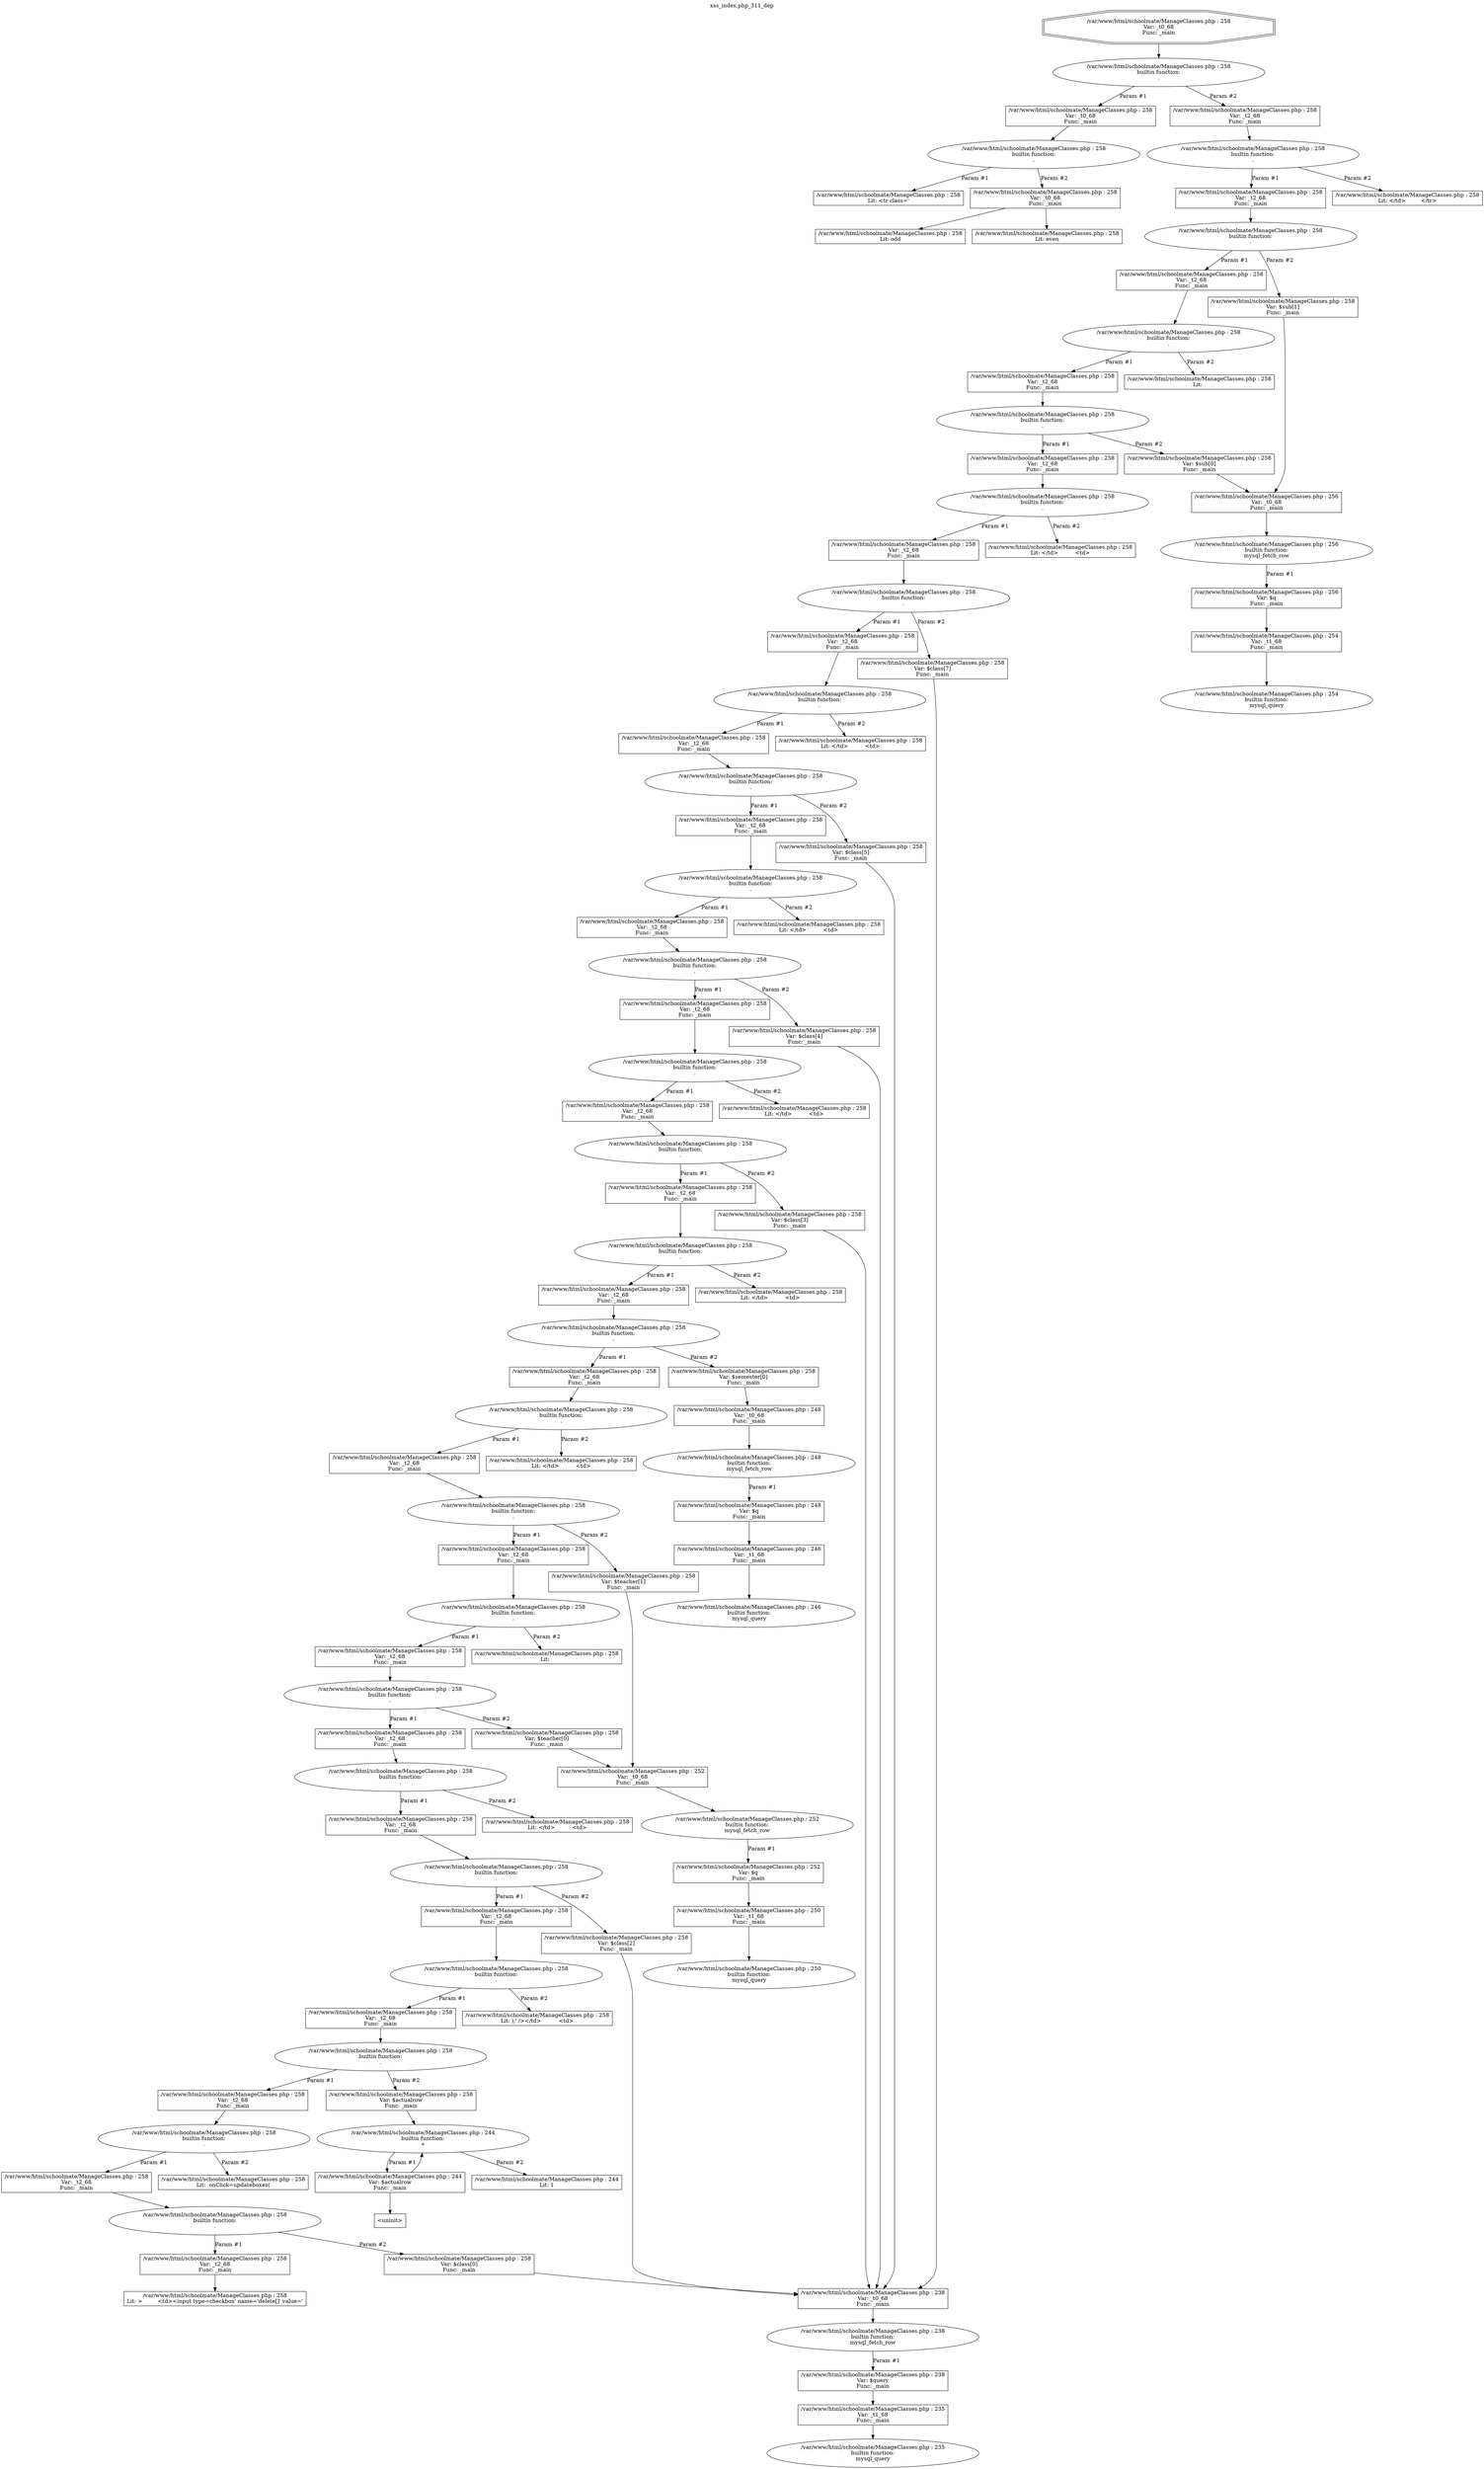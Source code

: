 digraph cfg {
  label="xss_index.php_311_dep";
  labelloc=t;
  n1 [shape=doubleoctagon, label="/var/www/html/schoolmate/ManageClasses.php : 258\nVar: _t0_68\nFunc: _main\n"];
  n2 [shape=ellipse, label="/var/www/html/schoolmate/ManageClasses.php : 258\nbuiltin function:\n.\n"];
  n3 [shape=box, label="/var/www/html/schoolmate/ManageClasses.php : 258\nVar: _t0_68\nFunc: _main\n"];
  n4 [shape=ellipse, label="/var/www/html/schoolmate/ManageClasses.php : 258\nbuiltin function:\n.\n"];
  n5 [shape=box, label="/var/www/html/schoolmate/ManageClasses.php : 258\nLit: <tr class='\n"];
  n6 [shape=box, label="/var/www/html/schoolmate/ManageClasses.php : 258\nVar: _t0_68\nFunc: _main\n"];
  n7 [shape=box, label="/var/www/html/schoolmate/ManageClasses.php : 258\nLit: odd\n"];
  n8 [shape=box, label="/var/www/html/schoolmate/ManageClasses.php : 258\nLit: even\n"];
  n9 [shape=box, label="/var/www/html/schoolmate/ManageClasses.php : 258\nVar: _t2_68\nFunc: _main\n"];
  n10 [shape=ellipse, label="/var/www/html/schoolmate/ManageClasses.php : 258\nbuiltin function:\n.\n"];
  n11 [shape=box, label="/var/www/html/schoolmate/ManageClasses.php : 258\nVar: _t2_68\nFunc: _main\n"];
  n12 [shape=ellipse, label="/var/www/html/schoolmate/ManageClasses.php : 258\nbuiltin function:\n.\n"];
  n13 [shape=box, label="/var/www/html/schoolmate/ManageClasses.php : 258\nVar: _t2_68\nFunc: _main\n"];
  n14 [shape=ellipse, label="/var/www/html/schoolmate/ManageClasses.php : 258\nbuiltin function:\n.\n"];
  n15 [shape=box, label="/var/www/html/schoolmate/ManageClasses.php : 258\nVar: _t2_68\nFunc: _main\n"];
  n16 [shape=ellipse, label="/var/www/html/schoolmate/ManageClasses.php : 258\nbuiltin function:\n.\n"];
  n17 [shape=box, label="/var/www/html/schoolmate/ManageClasses.php : 258\nVar: _t2_68\nFunc: _main\n"];
  n18 [shape=ellipse, label="/var/www/html/schoolmate/ManageClasses.php : 258\nbuiltin function:\n.\n"];
  n19 [shape=box, label="/var/www/html/schoolmate/ManageClasses.php : 258\nVar: _t2_68\nFunc: _main\n"];
  n20 [shape=ellipse, label="/var/www/html/schoolmate/ManageClasses.php : 258\nbuiltin function:\n.\n"];
  n21 [shape=box, label="/var/www/html/schoolmate/ManageClasses.php : 258\nVar: _t2_68\nFunc: _main\n"];
  n22 [shape=ellipse, label="/var/www/html/schoolmate/ManageClasses.php : 258\nbuiltin function:\n.\n"];
  n23 [shape=box, label="/var/www/html/schoolmate/ManageClasses.php : 258\nVar: _t2_68\nFunc: _main\n"];
  n24 [shape=ellipse, label="/var/www/html/schoolmate/ManageClasses.php : 258\nbuiltin function:\n.\n"];
  n25 [shape=box, label="/var/www/html/schoolmate/ManageClasses.php : 258\nVar: _t2_68\nFunc: _main\n"];
  n26 [shape=ellipse, label="/var/www/html/schoolmate/ManageClasses.php : 258\nbuiltin function:\n.\n"];
  n27 [shape=box, label="/var/www/html/schoolmate/ManageClasses.php : 258\nVar: _t2_68\nFunc: _main\n"];
  n28 [shape=ellipse, label="/var/www/html/schoolmate/ManageClasses.php : 258\nbuiltin function:\n.\n"];
  n29 [shape=box, label="/var/www/html/schoolmate/ManageClasses.php : 258\nVar: _t2_68\nFunc: _main\n"];
  n30 [shape=ellipse, label="/var/www/html/schoolmate/ManageClasses.php : 258\nbuiltin function:\n.\n"];
  n31 [shape=box, label="/var/www/html/schoolmate/ManageClasses.php : 258\nVar: _t2_68\nFunc: _main\n"];
  n32 [shape=ellipse, label="/var/www/html/schoolmate/ManageClasses.php : 258\nbuiltin function:\n.\n"];
  n33 [shape=box, label="/var/www/html/schoolmate/ManageClasses.php : 258\nVar: _t2_68\nFunc: _main\n"];
  n34 [shape=ellipse, label="/var/www/html/schoolmate/ManageClasses.php : 258\nbuiltin function:\n.\n"];
  n35 [shape=box, label="/var/www/html/schoolmate/ManageClasses.php : 258\nVar: _t2_68\nFunc: _main\n"];
  n36 [shape=ellipse, label="/var/www/html/schoolmate/ManageClasses.php : 258\nbuiltin function:\n.\n"];
  n37 [shape=box, label="/var/www/html/schoolmate/ManageClasses.php : 258\nVar: _t2_68\nFunc: _main\n"];
  n38 [shape=ellipse, label="/var/www/html/schoolmate/ManageClasses.php : 258\nbuiltin function:\n.\n"];
  n39 [shape=box, label="/var/www/html/schoolmate/ManageClasses.php : 258\nVar: _t2_68\nFunc: _main\n"];
  n40 [shape=ellipse, label="/var/www/html/schoolmate/ManageClasses.php : 258\nbuiltin function:\n.\n"];
  n41 [shape=box, label="/var/www/html/schoolmate/ManageClasses.php : 258\nVar: _t2_68\nFunc: _main\n"];
  n42 [shape=ellipse, label="/var/www/html/schoolmate/ManageClasses.php : 258\nbuiltin function:\n.\n"];
  n43 [shape=box, label="/var/www/html/schoolmate/ManageClasses.php : 258\nVar: _t2_68\nFunc: _main\n"];
  n44 [shape=ellipse, label="/var/www/html/schoolmate/ManageClasses.php : 258\nbuiltin function:\n.\n"];
  n45 [shape=box, label="/var/www/html/schoolmate/ManageClasses.php : 258\nVar: _t2_68\nFunc: _main\n"];
  n46 [shape=ellipse, label="/var/www/html/schoolmate/ManageClasses.php : 258\nbuiltin function:\n.\n"];
  n47 [shape=box, label="/var/www/html/schoolmate/ManageClasses.php : 258\nVar: _t2_68\nFunc: _main\n"];
  n48 [shape=ellipse, label="/var/www/html/schoolmate/ManageClasses.php : 258\nbuiltin function:\n.\n"];
  n49 [shape=box, label="/var/www/html/schoolmate/ManageClasses.php : 258\nVar: _t2_68\nFunc: _main\n"];
  n50 [shape=ellipse, label="/var/www/html/schoolmate/ManageClasses.php : 258\nbuiltin function:\n.\n"];
  n51 [shape=box, label="/var/www/html/schoolmate/ManageClasses.php : 258\nVar: _t2_68\nFunc: _main\n"];
  n52 [shape=ellipse, label="/var/www/html/schoolmate/ManageClasses.php : 258\nbuiltin function:\n.\n"];
  n53 [shape=box, label="/var/www/html/schoolmate/ManageClasses.php : 258\nVar: _t2_68\nFunc: _main\n"];
  n54 [shape=ellipse, label="/var/www/html/schoolmate/ManageClasses.php : 258\nbuiltin function:\n.\n"];
  n55 [shape=box, label="/var/www/html/schoolmate/ManageClasses.php : 258\nVar: _t2_68\nFunc: _main\n"];
  n56 [shape=ellipse, label="/var/www/html/schoolmate/ManageClasses.php : 258\nbuiltin function:\n.\n"];
  n57 [shape=box, label="/var/www/html/schoolmate/ManageClasses.php : 258\nVar: _t2_68\nFunc: _main\n"];
  n58 [shape=box, label="/var/www/html/schoolmate/ManageClasses.php : 258\nLit: >	  <td><input type=checkbox' name='delete[]' value='\n"];
  n59 [shape=box, label="/var/www/html/schoolmate/ManageClasses.php : 258\nVar: $class[0]\nFunc: _main\n"];
  n60 [shape=box, label="/var/www/html/schoolmate/ManageClasses.php : 238\nVar: _t0_68\nFunc: _main\n"];
  n61 [shape=ellipse, label="/var/www/html/schoolmate/ManageClasses.php : 238\nbuiltin function:\nmysql_fetch_row\n"];
  n62 [shape=box, label="/var/www/html/schoolmate/ManageClasses.php : 238\nVar: $query\nFunc: _main\n"];
  n63 [shape=box, label="/var/www/html/schoolmate/ManageClasses.php : 235\nVar: _t1_68\nFunc: _main\n"];
  n64 [shape=ellipse, label="/var/www/html/schoolmate/ManageClasses.php : 235\nbuiltin function:\nmysql_query\n"];
  n65 [shape=box, label="/var/www/html/schoolmate/ManageClasses.php : 258\nLit:  onClick=updateboxes(\n"];
  n66 [shape=box, label="/var/www/html/schoolmate/ManageClasses.php : 258\nVar: $actualrow\nFunc: _main\n"];
  n67 [shape=ellipse, label="/var/www/html/schoolmate/ManageClasses.php : 244\nbuiltin function:\n+\n"];
  n68 [shape=box, label="/var/www/html/schoolmate/ManageClasses.php : 244\nVar: $actualrow\nFunc: _main\n"];
  n69 [shape=box, label="<uninit>"];
  n70 [shape=box, label="/var/www/html/schoolmate/ManageClasses.php : 244\nLit: 1\n"];
  n71 [shape=box, label="/var/www/html/schoolmate/ManageClasses.php : 258\nLit: );' /></td>	  <td>\n"];
  n72 [shape=box, label="/var/www/html/schoolmate/ManageClasses.php : 258\nVar: $class[2]\nFunc: _main\n"];
  n73 [shape=box, label="/var/www/html/schoolmate/ManageClasses.php : 258\nLit: </td>	  <td>\n"];
  n74 [shape=box, label="/var/www/html/schoolmate/ManageClasses.php : 258\nVar: $teacher[0]\nFunc: _main\n"];
  n75 [shape=box, label="/var/www/html/schoolmate/ManageClasses.php : 252\nVar: _t0_68\nFunc: _main\n"];
  n76 [shape=ellipse, label="/var/www/html/schoolmate/ManageClasses.php : 252\nbuiltin function:\nmysql_fetch_row\n"];
  n77 [shape=box, label="/var/www/html/schoolmate/ManageClasses.php : 252\nVar: $q\nFunc: _main\n"];
  n78 [shape=box, label="/var/www/html/schoolmate/ManageClasses.php : 250\nVar: _t1_68\nFunc: _main\n"];
  n79 [shape=ellipse, label="/var/www/html/schoolmate/ManageClasses.php : 250\nbuiltin function:\nmysql_query\n"];
  n80 [shape=box, label="/var/www/html/schoolmate/ManageClasses.php : 258\nLit:  \n"];
  n81 [shape=box, label="/var/www/html/schoolmate/ManageClasses.php : 258\nVar: $teacher[1]\nFunc: _main\n"];
  n82 [shape=box, label="/var/www/html/schoolmate/ManageClasses.php : 258\nLit: </td>	  <td>\n"];
  n83 [shape=box, label="/var/www/html/schoolmate/ManageClasses.php : 258\nVar: $semester[0]\nFunc: _main\n"];
  n84 [shape=box, label="/var/www/html/schoolmate/ManageClasses.php : 248\nVar: _t0_68\nFunc: _main\n"];
  n85 [shape=ellipse, label="/var/www/html/schoolmate/ManageClasses.php : 248\nbuiltin function:\nmysql_fetch_row\n"];
  n86 [shape=box, label="/var/www/html/schoolmate/ManageClasses.php : 248\nVar: $q\nFunc: _main\n"];
  n87 [shape=box, label="/var/www/html/schoolmate/ManageClasses.php : 246\nVar: _t1_68\nFunc: _main\n"];
  n88 [shape=ellipse, label="/var/www/html/schoolmate/ManageClasses.php : 246\nbuiltin function:\nmysql_query\n"];
  n89 [shape=box, label="/var/www/html/schoolmate/ManageClasses.php : 258\nLit: </td>	  <td>\n"];
  n90 [shape=box, label="/var/www/html/schoolmate/ManageClasses.php : 258\nVar: $class[3]\nFunc: _main\n"];
  n91 [shape=box, label="/var/www/html/schoolmate/ManageClasses.php : 258\nLit: </td>	  <td>\n"];
  n92 [shape=box, label="/var/www/html/schoolmate/ManageClasses.php : 258\nVar: $class[4]\nFunc: _main\n"];
  n93 [shape=box, label="/var/www/html/schoolmate/ManageClasses.php : 258\nLit: </td>	  <td>\n"];
  n94 [shape=box, label="/var/www/html/schoolmate/ManageClasses.php : 258\nVar: $class[5]\nFunc: _main\n"];
  n95 [shape=box, label="/var/www/html/schoolmate/ManageClasses.php : 258\nLit: </td>	  <td>\n"];
  n96 [shape=box, label="/var/www/html/schoolmate/ManageClasses.php : 258\nVar: $class[7]\nFunc: _main\n"];
  n97 [shape=box, label="/var/www/html/schoolmate/ManageClasses.php : 258\nLit: </td>	  <td>\n"];
  n98 [shape=box, label="/var/www/html/schoolmate/ManageClasses.php : 258\nVar: $sub[0]\nFunc: _main\n"];
  n99 [shape=box, label="/var/www/html/schoolmate/ManageClasses.php : 256\nVar: _t0_68\nFunc: _main\n"];
  n100 [shape=ellipse, label="/var/www/html/schoolmate/ManageClasses.php : 256\nbuiltin function:\nmysql_fetch_row\n"];
  n101 [shape=box, label="/var/www/html/schoolmate/ManageClasses.php : 256\nVar: $q\nFunc: _main\n"];
  n102 [shape=box, label="/var/www/html/schoolmate/ManageClasses.php : 254\nVar: _t1_68\nFunc: _main\n"];
  n103 [shape=ellipse, label="/var/www/html/schoolmate/ManageClasses.php : 254\nbuiltin function:\nmysql_query\n"];
  n104 [shape=box, label="/var/www/html/schoolmate/ManageClasses.php : 258\nLit:  \n"];
  n105 [shape=box, label="/var/www/html/schoolmate/ManageClasses.php : 258\nVar: $sub[1]\nFunc: _main\n"];
  n106 [shape=box, label="/var/www/html/schoolmate/ManageClasses.php : 258\nLit: </td>	 </tr>\n"];
  n1 -> n2;
  n3 -> n4;
  n4 -> n5[label="Param #1"];
  n4 -> n6[label="Param #2"];
  n6 -> n7;
  n6 -> n8;
  n2 -> n3[label="Param #1"];
  n2 -> n9[label="Param #2"];
  n9 -> n10;
  n11 -> n12;
  n13 -> n14;
  n15 -> n16;
  n17 -> n18;
  n19 -> n20;
  n21 -> n22;
  n23 -> n24;
  n25 -> n26;
  n27 -> n28;
  n29 -> n30;
  n31 -> n32;
  n33 -> n34;
  n35 -> n36;
  n37 -> n38;
  n39 -> n40;
  n41 -> n42;
  n43 -> n44;
  n45 -> n46;
  n47 -> n48;
  n49 -> n50;
  n51 -> n52;
  n53 -> n54;
  n55 -> n56;
  n57 -> n58;
  n56 -> n57[label="Param #1"];
  n56 -> n59[label="Param #2"];
  n60 -> n61;
  n63 -> n64;
  n62 -> n63;
  n61 -> n62[label="Param #1"];
  n59 -> n60;
  n54 -> n55[label="Param #1"];
  n54 -> n65[label="Param #2"];
  n52 -> n53[label="Param #1"];
  n52 -> n66[label="Param #2"];
  n66 -> n67;
  n68 -> n67;
  n68 -> n69;
  n67 -> n68[label="Param #1"];
  n67 -> n70[label="Param #2"];
  n50 -> n51[label="Param #1"];
  n50 -> n71[label="Param #2"];
  n48 -> n49[label="Param #1"];
  n48 -> n72[label="Param #2"];
  n72 -> n60;
  n46 -> n47[label="Param #1"];
  n46 -> n73[label="Param #2"];
  n44 -> n45[label="Param #1"];
  n44 -> n74[label="Param #2"];
  n75 -> n76;
  n78 -> n79;
  n77 -> n78;
  n76 -> n77[label="Param #1"];
  n74 -> n75;
  n42 -> n43[label="Param #1"];
  n42 -> n80[label="Param #2"];
  n40 -> n41[label="Param #1"];
  n40 -> n81[label="Param #2"];
  n81 -> n75;
  n38 -> n39[label="Param #1"];
  n38 -> n82[label="Param #2"];
  n36 -> n37[label="Param #1"];
  n36 -> n83[label="Param #2"];
  n84 -> n85;
  n87 -> n88;
  n86 -> n87;
  n85 -> n86[label="Param #1"];
  n83 -> n84;
  n34 -> n35[label="Param #1"];
  n34 -> n89[label="Param #2"];
  n32 -> n33[label="Param #1"];
  n32 -> n90[label="Param #2"];
  n90 -> n60;
  n30 -> n31[label="Param #1"];
  n30 -> n91[label="Param #2"];
  n28 -> n29[label="Param #1"];
  n28 -> n92[label="Param #2"];
  n92 -> n60;
  n26 -> n27[label="Param #1"];
  n26 -> n93[label="Param #2"];
  n24 -> n25[label="Param #1"];
  n24 -> n94[label="Param #2"];
  n94 -> n60;
  n22 -> n23[label="Param #1"];
  n22 -> n95[label="Param #2"];
  n20 -> n21[label="Param #1"];
  n20 -> n96[label="Param #2"];
  n96 -> n60;
  n18 -> n19[label="Param #1"];
  n18 -> n97[label="Param #2"];
  n16 -> n17[label="Param #1"];
  n16 -> n98[label="Param #2"];
  n99 -> n100;
  n102 -> n103;
  n101 -> n102;
  n100 -> n101[label="Param #1"];
  n98 -> n99;
  n14 -> n15[label="Param #1"];
  n14 -> n104[label="Param #2"];
  n12 -> n13[label="Param #1"];
  n12 -> n105[label="Param #2"];
  n105 -> n99;
  n10 -> n11[label="Param #1"];
  n10 -> n106[label="Param #2"];
}
